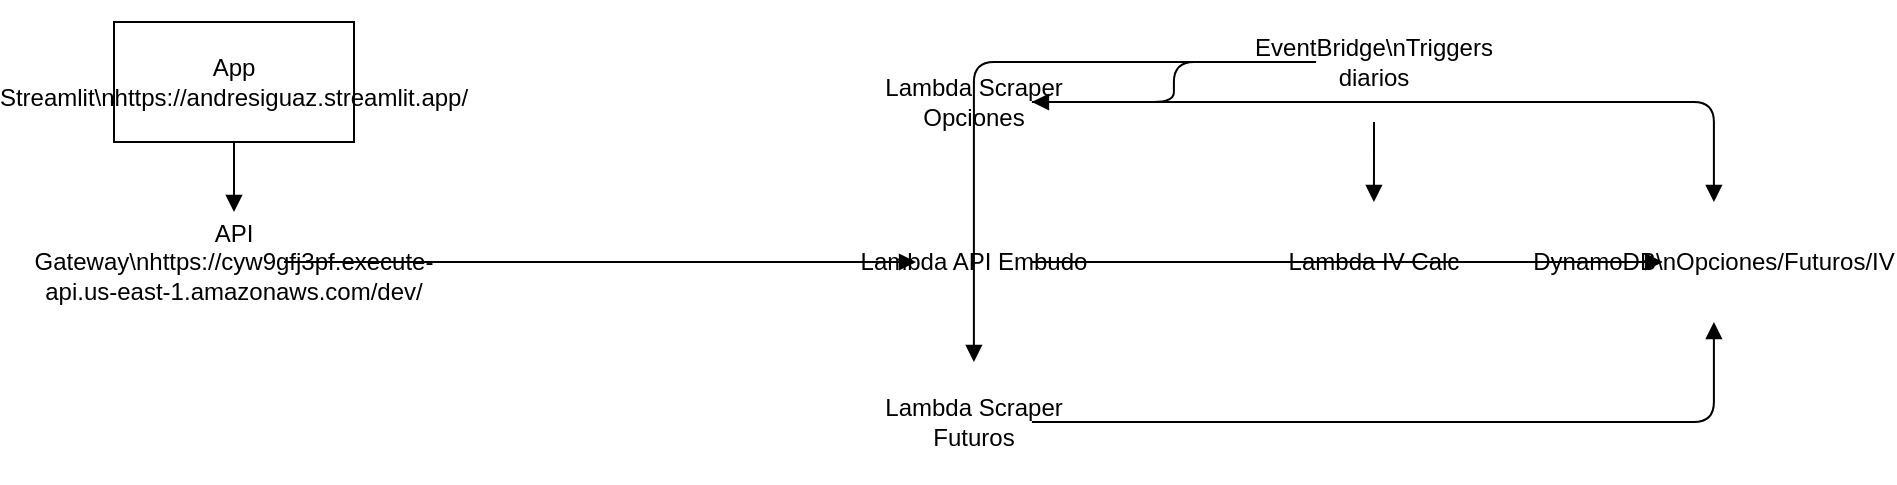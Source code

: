 <mxfile version="27.0.3">
  <diagram name="Arquitectura IV Smile" id="serverless-iv-smile">
    <mxGraphModel dx="1847" dy="523" grid="1" gridSize="10" guides="1" tooltips="1" connect="1" arrows="1" fold="1" page="1" pageScale="1" pageWidth="827" pageHeight="1169" math="0" shadow="0">
      <root>
        <mxCell id="dYcgU3trlpGekcUiiQ8A-0" />
        <mxCell id="dYcgU3trlpGekcUiiQ8A-1" parent="dYcgU3trlpGekcUiiQ8A-0" />
        <mxCell id="oBjmvA904hHeBTvKWmb4-0" value="App Streamlit\nhttps://andresiguaz.streamlit.app/" style="shape=mxgraph.logo.streamlit;whiteSpace=wrap;html=1;" vertex="1" parent="dYcgU3trlpGekcUiiQ8A-1">
          <mxGeometry x="30" y="30" width="120" height="60" as="geometry" />
        </mxCell>
        <mxCell id="oBjmvA904hHeBTvKWmb4-1" value="API Gateway\nhttps://cyw9gfj3pf.execute-api.us-east-1.amazonaws.com/dev/" style="shape=mxgraph.aws4.api_gateway;whiteSpace=wrap;html=1;" vertex="1" parent="dYcgU3trlpGekcUiiQ8A-1">
          <mxGeometry x="30" y="125" width="120" height="50" as="geometry" />
        </mxCell>
        <mxCell id="oBjmvA904hHeBTvKWmb4-2" value="Lambda API Embudo" style="shape=mxgraph.aws4.lambda;whiteSpace=wrap;html=1;" vertex="1" parent="dYcgU3trlpGekcUiiQ8A-1">
          <mxGeometry x="400" y="120" width="120" height="60" as="geometry" />
        </mxCell>
        <mxCell id="oBjmvA904hHeBTvKWmb4-3" value="Lambda Scraper Opciones" style="shape=mxgraph.aws4.lambda;whiteSpace=wrap;html=1;" vertex="1" parent="dYcgU3trlpGekcUiiQ8A-1">
          <mxGeometry x="400" y="40" width="120" height="60" as="geometry" />
        </mxCell>
        <mxCell id="oBjmvA904hHeBTvKWmb4-4" value="Lambda Scraper Futuros" style="shape=mxgraph.aws4.lambda;whiteSpace=wrap;html=1;" vertex="1" parent="dYcgU3trlpGekcUiiQ8A-1">
          <mxGeometry x="400" y="200" width="120" height="60" as="geometry" />
        </mxCell>
        <mxCell id="oBjmvA904hHeBTvKWmb4-5" value="Lambda IV Calc" style="shape=mxgraph.aws4.lambda;whiteSpace=wrap;html=1;" vertex="1" parent="dYcgU3trlpGekcUiiQ8A-1">
          <mxGeometry x="600" y="120" width="120" height="60" as="geometry" />
        </mxCell>
        <mxCell id="oBjmvA904hHeBTvKWmb4-6" value="DynamoDB\nOpciones/Futuros/IV" style="shape=mxgraph.aws4.dynamodb;whiteSpace=wrap;html=1;" vertex="1" parent="dYcgU3trlpGekcUiiQ8A-1">
          <mxGeometry x="770" y="120" width="120" height="60" as="geometry" />
        </mxCell>
        <mxCell id="oBjmvA904hHeBTvKWmb4-7" value="EventBridge\nTriggers diarios" style="shape=mxgraph.aws4.eventbridge;whiteSpace=wrap;html=1;" vertex="1" parent="dYcgU3trlpGekcUiiQ8A-1">
          <mxGeometry x="600" y="20" width="120" height="60" as="geometry" />
        </mxCell>
        <mxCell id="oBjmvA904hHeBTvKWmb4-8" style="edgeStyle=orthogonalEdgeStyle;endArrow=block;html=1;" edge="1" parent="dYcgU3trlpGekcUiiQ8A-1" source="oBjmvA904hHeBTvKWmb4-0" target="oBjmvA904hHeBTvKWmb4-1">
          <mxGeometry relative="1" as="geometry" />
        </mxCell>
        <mxCell id="oBjmvA904hHeBTvKWmb4-9" style="edgeStyle=orthogonalEdgeStyle;endArrow=block;html=1;" edge="1" parent="dYcgU3trlpGekcUiiQ8A-1" source="oBjmvA904hHeBTvKWmb4-1" target="oBjmvA904hHeBTvKWmb4-2">
          <mxGeometry relative="1" as="geometry" />
        </mxCell>
        <mxCell id="oBjmvA904hHeBTvKWmb4-10" style="edgeStyle=orthogonalEdgeStyle;endArrow=block;html=1;" edge="1" parent="dYcgU3trlpGekcUiiQ8A-1" source="oBjmvA904hHeBTvKWmb4-2" target="oBjmvA904hHeBTvKWmb4-6">
          <mxGeometry relative="1" as="geometry" />
        </mxCell>
        <mxCell id="oBjmvA904hHeBTvKWmb4-11" style="edgeStyle=orthogonalEdgeStyle;endArrow=block;html=1;" edge="1" parent="dYcgU3trlpGekcUiiQ8A-1" source="oBjmvA904hHeBTvKWmb4-7" target="oBjmvA904hHeBTvKWmb4-3">
          <mxGeometry relative="1" as="geometry" />
        </mxCell>
        <mxCell id="oBjmvA904hHeBTvKWmb4-12" style="edgeStyle=orthogonalEdgeStyle;endArrow=block;html=1;" edge="1" parent="dYcgU3trlpGekcUiiQ8A-1" source="oBjmvA904hHeBTvKWmb4-7" target="oBjmvA904hHeBTvKWmb4-4">
          <mxGeometry relative="1" as="geometry" />
        </mxCell>
        <mxCell id="oBjmvA904hHeBTvKWmb4-13" style="edgeStyle=orthogonalEdgeStyle;endArrow=block;html=1;" edge="1" parent="dYcgU3trlpGekcUiiQ8A-1" source="oBjmvA904hHeBTvKWmb4-7" target="oBjmvA904hHeBTvKWmb4-5">
          <mxGeometry relative="1" as="geometry" />
        </mxCell>
        <mxCell id="oBjmvA904hHeBTvKWmb4-14" style="edgeStyle=orthogonalEdgeStyle;endArrow=block;html=1;" edge="1" parent="dYcgU3trlpGekcUiiQ8A-1" source="oBjmvA904hHeBTvKWmb4-3" target="oBjmvA904hHeBTvKWmb4-6">
          <mxGeometry relative="1" as="geometry" />
        </mxCell>
        <mxCell id="oBjmvA904hHeBTvKWmb4-15" style="edgeStyle=orthogonalEdgeStyle;endArrow=block;html=1;" edge="1" parent="dYcgU3trlpGekcUiiQ8A-1" source="oBjmvA904hHeBTvKWmb4-4" target="oBjmvA904hHeBTvKWmb4-6">
          <mxGeometry relative="1" as="geometry" />
        </mxCell>
        <mxCell id="oBjmvA904hHeBTvKWmb4-16" style="edgeStyle=orthogonalEdgeStyle;endArrow=block;html=1;" edge="1" parent="dYcgU3trlpGekcUiiQ8A-1" source="oBjmvA904hHeBTvKWmb4-5" target="oBjmvA904hHeBTvKWmb4-6">
          <mxGeometry relative="1" as="geometry" />
        </mxCell>
      </root>
    </mxGraphModel>
  </diagram>
</mxfile>

